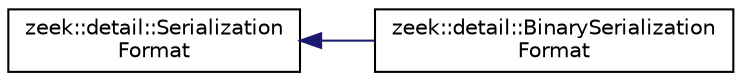 digraph "Graphical Class Hierarchy"
{
 // LATEX_PDF_SIZE
  edge [fontname="Helvetica",fontsize="10",labelfontname="Helvetica",labelfontsize="10"];
  node [fontname="Helvetica",fontsize="10",shape=record];
  rankdir="LR";
  Node0 [label="zeek::detail::Serialization\lFormat",height=0.2,width=0.4,color="black", fillcolor="white", style="filled",URL="$df/d9f/classzeek_1_1detail_1_1SerializationFormat.html",tooltip=" "];
  Node0 -> Node1 [dir="back",color="midnightblue",fontsize="10",style="solid",fontname="Helvetica"];
  Node1 [label="zeek::detail::BinarySerialization\lFormat",height=0.2,width=0.4,color="black", fillcolor="white", style="filled",URL="$d4/d99/classzeek_1_1detail_1_1BinarySerializationFormat.html",tooltip=" "];
}
